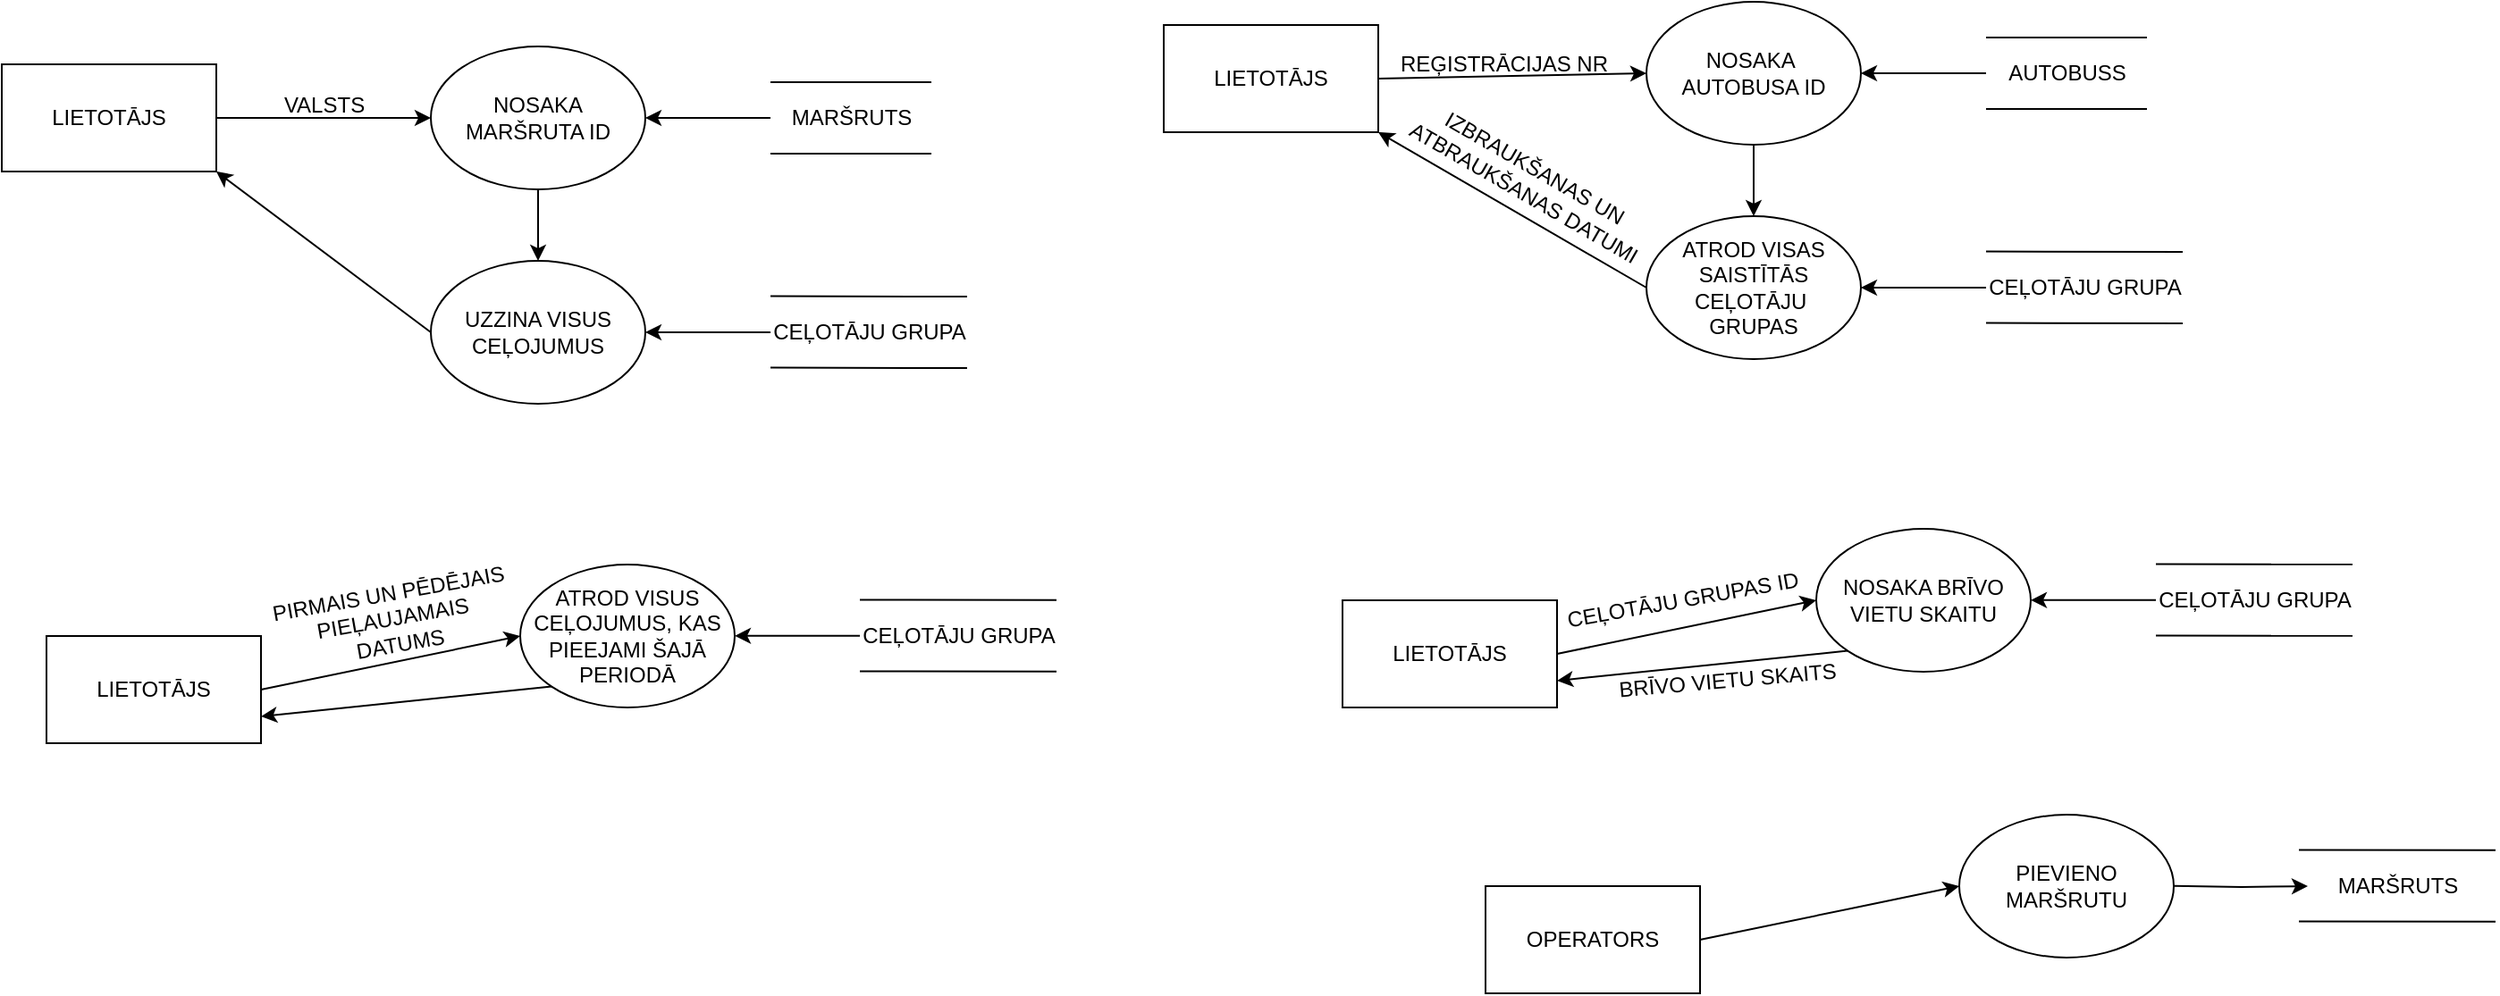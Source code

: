 <mxfile version="24.3.1" type="github">
  <diagram id="kgpKYQtTHZ0yAKxKKP6v" name="Page-1">
    <mxGraphModel dx="744" dy="393" grid="1" gridSize="10" guides="1" tooltips="1" connect="1" arrows="1" fold="1" page="1" pageScale="1" pageWidth="850" pageHeight="1100" math="0" shadow="0">
      <root>
        <mxCell id="0" />
        <mxCell id="1" parent="0" />
        <mxCell id="_P_tWsRWUz9dd7yuZsEV-2" value="LIETOTĀJS" style="rounded=0;whiteSpace=wrap;html=1;" vertex="1" parent="1">
          <mxGeometry x="100" y="240" width="120" height="60" as="geometry" />
        </mxCell>
        <mxCell id="_P_tWsRWUz9dd7yuZsEV-24" style="edgeStyle=orthogonalEdgeStyle;rounded=0;orthogonalLoop=1;jettySize=auto;html=1;exitX=0.5;exitY=1;exitDx=0;exitDy=0;entryX=0.5;entryY=0;entryDx=0;entryDy=0;" edge="1" parent="1" source="_P_tWsRWUz9dd7yuZsEV-3" target="_P_tWsRWUz9dd7yuZsEV-13">
          <mxGeometry relative="1" as="geometry" />
        </mxCell>
        <mxCell id="_P_tWsRWUz9dd7yuZsEV-3" value="NOSAKA MARŠRUTA ID" style="ellipse;whiteSpace=wrap;html=1;" vertex="1" parent="1">
          <mxGeometry x="340" y="230" width="120" height="80" as="geometry" />
        </mxCell>
        <mxCell id="_P_tWsRWUz9dd7yuZsEV-6" value="" style="endArrow=classic;html=1;rounded=0;entryX=0;entryY=0.5;entryDx=0;entryDy=0;" edge="1" parent="1" target="_P_tWsRWUz9dd7yuZsEV-3">
          <mxGeometry width="50" height="50" relative="1" as="geometry">
            <mxPoint x="220" y="270" as="sourcePoint" />
            <mxPoint x="270" y="220" as="targetPoint" />
          </mxGeometry>
        </mxCell>
        <mxCell id="_P_tWsRWUz9dd7yuZsEV-8" value="" style="endArrow=none;html=1;rounded=0;" edge="1" parent="1">
          <mxGeometry width="50" height="50" relative="1" as="geometry">
            <mxPoint x="530" y="250" as="sourcePoint" />
            <mxPoint x="620" y="250" as="targetPoint" />
          </mxGeometry>
        </mxCell>
        <mxCell id="_P_tWsRWUz9dd7yuZsEV-9" value="" style="endArrow=none;html=1;rounded=0;" edge="1" parent="1">
          <mxGeometry width="50" height="50" relative="1" as="geometry">
            <mxPoint x="530" y="290" as="sourcePoint" />
            <mxPoint x="620" y="290" as="targetPoint" />
          </mxGeometry>
        </mxCell>
        <mxCell id="_P_tWsRWUz9dd7yuZsEV-11" style="edgeStyle=orthogonalEdgeStyle;rounded=0;orthogonalLoop=1;jettySize=auto;html=1;entryX=1;entryY=0.5;entryDx=0;entryDy=0;" edge="1" parent="1" source="_P_tWsRWUz9dd7yuZsEV-10" target="_P_tWsRWUz9dd7yuZsEV-3">
          <mxGeometry relative="1" as="geometry" />
        </mxCell>
        <mxCell id="_P_tWsRWUz9dd7yuZsEV-10" value="MARŠRUTS" style="text;html=1;align=center;verticalAlign=middle;resizable=0;points=[];autosize=1;strokeColor=none;fillColor=none;" vertex="1" parent="1">
          <mxGeometry x="530" y="255" width="90" height="30" as="geometry" />
        </mxCell>
        <mxCell id="_P_tWsRWUz9dd7yuZsEV-12" value="VALSTS" style="text;html=1;align=center;verticalAlign=middle;resizable=0;points=[];autosize=1;strokeColor=none;fillColor=none;" vertex="1" parent="1">
          <mxGeometry x="245" y="248" width="70" height="30" as="geometry" />
        </mxCell>
        <mxCell id="_P_tWsRWUz9dd7yuZsEV-13" value="UZZINA VISUS CEĻOJUMUS" style="ellipse;whiteSpace=wrap;html=1;" vertex="1" parent="1">
          <mxGeometry x="340" y="350" width="120" height="80" as="geometry" />
        </mxCell>
        <mxCell id="_P_tWsRWUz9dd7yuZsEV-14" value="" style="endArrow=none;html=1;rounded=0;" edge="1" parent="1">
          <mxGeometry width="50" height="50" relative="1" as="geometry">
            <mxPoint x="530" y="369.8" as="sourcePoint" />
            <mxPoint x="640" y="370" as="targetPoint" />
          </mxGeometry>
        </mxCell>
        <mxCell id="_P_tWsRWUz9dd7yuZsEV-15" value="" style="endArrow=none;html=1;rounded=0;" edge="1" parent="1">
          <mxGeometry width="50" height="50" relative="1" as="geometry">
            <mxPoint x="530" y="409.8" as="sourcePoint" />
            <mxPoint x="640" y="410" as="targetPoint" />
          </mxGeometry>
        </mxCell>
        <mxCell id="_P_tWsRWUz9dd7yuZsEV-16" style="edgeStyle=orthogonalEdgeStyle;rounded=0;orthogonalLoop=1;jettySize=auto;html=1;entryX=1;entryY=0.5;entryDx=0;entryDy=0;exitX=0.077;exitY=0.5;exitDx=0;exitDy=0;exitPerimeter=0;" edge="1" parent="1" source="_P_tWsRWUz9dd7yuZsEV-17" target="_P_tWsRWUz9dd7yuZsEV-13">
          <mxGeometry relative="1" as="geometry">
            <mxPoint x="460" y="389.8" as="targetPoint" />
          </mxGeometry>
        </mxCell>
        <mxCell id="_P_tWsRWUz9dd7yuZsEV-17" value="CEĻOTĀJU GRUPA" style="text;html=1;align=center;verticalAlign=middle;resizable=0;points=[];autosize=1;strokeColor=none;fillColor=none;" vertex="1" parent="1">
          <mxGeometry x="520" y="375" width="130" height="30" as="geometry" />
        </mxCell>
        <mxCell id="_P_tWsRWUz9dd7yuZsEV-27" value="" style="endArrow=classic;html=1;rounded=0;entryX=1;entryY=1;entryDx=0;entryDy=0;exitX=0;exitY=0.5;exitDx=0;exitDy=0;" edge="1" parent="1" source="_P_tWsRWUz9dd7yuZsEV-13" target="_P_tWsRWUz9dd7yuZsEV-2">
          <mxGeometry width="50" height="50" relative="1" as="geometry">
            <mxPoint x="350" y="370" as="sourcePoint" />
            <mxPoint x="440" y="340" as="targetPoint" />
          </mxGeometry>
        </mxCell>
        <mxCell id="_P_tWsRWUz9dd7yuZsEV-28" value="LIETOTĀJS" style="rounded=0;whiteSpace=wrap;html=1;" vertex="1" parent="1">
          <mxGeometry x="125" y="560" width="120" height="60" as="geometry" />
        </mxCell>
        <mxCell id="_P_tWsRWUz9dd7yuZsEV-30" value="ATROD VISUS CEĻOJUMUS, KAS PIEEJAMI ŠAJĀ PERIODĀ" style="ellipse;whiteSpace=wrap;html=1;" vertex="1" parent="1">
          <mxGeometry x="390" y="520" width="120" height="80" as="geometry" />
        </mxCell>
        <mxCell id="_P_tWsRWUz9dd7yuZsEV-31" value="" style="endArrow=classic;html=1;rounded=0;entryX=0;entryY=0.5;entryDx=0;entryDy=0;exitX=1;exitY=0.5;exitDx=0;exitDy=0;" edge="1" parent="1" target="_P_tWsRWUz9dd7yuZsEV-30" source="_P_tWsRWUz9dd7yuZsEV-28">
          <mxGeometry width="50" height="50" relative="1" as="geometry">
            <mxPoint x="270" y="530" as="sourcePoint" />
            <mxPoint x="320" y="480" as="targetPoint" />
          </mxGeometry>
        </mxCell>
        <mxCell id="_P_tWsRWUz9dd7yuZsEV-36" value="PIRMAIS UN PĒDĒJAIS&amp;nbsp;&lt;div&gt;PIEĻAUJAMAIS&amp;nbsp;&lt;/div&gt;&lt;div&gt;DATUMS&lt;/div&gt;" style="text;html=1;align=center;verticalAlign=middle;resizable=0;points=[];autosize=1;strokeColor=none;fillColor=none;rotation=-10;" vertex="1" parent="1">
          <mxGeometry x="240" y="520" width="160" height="60" as="geometry" />
        </mxCell>
        <mxCell id="_P_tWsRWUz9dd7yuZsEV-38" value="" style="endArrow=none;html=1;rounded=0;" edge="1" parent="1">
          <mxGeometry width="50" height="50" relative="1" as="geometry">
            <mxPoint x="580" y="539.71" as="sourcePoint" />
            <mxPoint x="690" y="539.91" as="targetPoint" />
          </mxGeometry>
        </mxCell>
        <mxCell id="_P_tWsRWUz9dd7yuZsEV-39" value="" style="endArrow=none;html=1;rounded=0;" edge="1" parent="1">
          <mxGeometry width="50" height="50" relative="1" as="geometry">
            <mxPoint x="580" y="579.71" as="sourcePoint" />
            <mxPoint x="690" y="579.91" as="targetPoint" />
          </mxGeometry>
        </mxCell>
        <mxCell id="_P_tWsRWUz9dd7yuZsEV-40" style="edgeStyle=orthogonalEdgeStyle;rounded=0;orthogonalLoop=1;jettySize=auto;html=1;entryX=1;entryY=0.5;entryDx=0;entryDy=0;exitX=0.077;exitY=0.5;exitDx=0;exitDy=0;exitPerimeter=0;" edge="1" parent="1" source="_P_tWsRWUz9dd7yuZsEV-41">
          <mxGeometry relative="1" as="geometry">
            <mxPoint x="510" y="559.91" as="targetPoint" />
          </mxGeometry>
        </mxCell>
        <mxCell id="_P_tWsRWUz9dd7yuZsEV-41" value="CEĻOTĀJU GRUPA" style="text;html=1;align=center;verticalAlign=middle;resizable=0;points=[];autosize=1;strokeColor=none;fillColor=none;" vertex="1" parent="1">
          <mxGeometry x="570" y="544.91" width="130" height="30" as="geometry" />
        </mxCell>
        <mxCell id="_P_tWsRWUz9dd7yuZsEV-42" value="" style="endArrow=classic;html=1;rounded=0;entryX=1;entryY=0.75;entryDx=0;entryDy=0;exitX=0;exitY=1;exitDx=0;exitDy=0;" edge="1" parent="1" source="_P_tWsRWUz9dd7yuZsEV-30" target="_P_tWsRWUz9dd7yuZsEV-28">
          <mxGeometry width="50" height="50" relative="1" as="geometry">
            <mxPoint x="390" y="650" as="sourcePoint" />
            <mxPoint x="490" y="600" as="targetPoint" />
          </mxGeometry>
        </mxCell>
        <mxCell id="_P_tWsRWUz9dd7yuZsEV-44" value="LIETOTĀJS" style="rounded=0;whiteSpace=wrap;html=1;" vertex="1" parent="1">
          <mxGeometry x="750" y="218" width="120" height="60" as="geometry" />
        </mxCell>
        <mxCell id="_P_tWsRWUz9dd7yuZsEV-45" style="edgeStyle=orthogonalEdgeStyle;rounded=0;orthogonalLoop=1;jettySize=auto;html=1;exitX=0.5;exitY=1;exitDx=0;exitDy=0;entryX=0.5;entryY=0;entryDx=0;entryDy=0;" edge="1" parent="1" source="_P_tWsRWUz9dd7yuZsEV-46" target="_P_tWsRWUz9dd7yuZsEV-53">
          <mxGeometry relative="1" as="geometry" />
        </mxCell>
        <mxCell id="_P_tWsRWUz9dd7yuZsEV-46" value="NOSAKA&amp;nbsp;&lt;div&gt;AUTOBUSA ID&lt;/div&gt;" style="ellipse;whiteSpace=wrap;html=1;" vertex="1" parent="1">
          <mxGeometry x="1020" y="205" width="120" height="80" as="geometry" />
        </mxCell>
        <mxCell id="_P_tWsRWUz9dd7yuZsEV-47" value="" style="endArrow=classic;html=1;rounded=0;entryX=0;entryY=0.5;entryDx=0;entryDy=0;exitX=1;exitY=0.5;exitDx=0;exitDy=0;" edge="1" parent="1" target="_P_tWsRWUz9dd7yuZsEV-46" source="_P_tWsRWUz9dd7yuZsEV-44">
          <mxGeometry width="50" height="50" relative="1" as="geometry">
            <mxPoint x="900" y="245" as="sourcePoint" />
            <mxPoint x="950" y="195" as="targetPoint" />
          </mxGeometry>
        </mxCell>
        <mxCell id="_P_tWsRWUz9dd7yuZsEV-48" value="" style="endArrow=none;html=1;rounded=0;" edge="1" parent="1">
          <mxGeometry width="50" height="50" relative="1" as="geometry">
            <mxPoint x="1210" y="225" as="sourcePoint" />
            <mxPoint x="1300" y="225" as="targetPoint" />
          </mxGeometry>
        </mxCell>
        <mxCell id="_P_tWsRWUz9dd7yuZsEV-49" value="" style="endArrow=none;html=1;rounded=0;" edge="1" parent="1">
          <mxGeometry width="50" height="50" relative="1" as="geometry">
            <mxPoint x="1210" y="265" as="sourcePoint" />
            <mxPoint x="1300" y="265" as="targetPoint" />
          </mxGeometry>
        </mxCell>
        <mxCell id="_P_tWsRWUz9dd7yuZsEV-50" style="edgeStyle=orthogonalEdgeStyle;rounded=0;orthogonalLoop=1;jettySize=auto;html=1;entryX=1;entryY=0.5;entryDx=0;entryDy=0;" edge="1" parent="1" source="_P_tWsRWUz9dd7yuZsEV-51" target="_P_tWsRWUz9dd7yuZsEV-46">
          <mxGeometry relative="1" as="geometry" />
        </mxCell>
        <mxCell id="_P_tWsRWUz9dd7yuZsEV-51" value="AUTOBUSS" style="text;html=1;align=center;verticalAlign=middle;resizable=0;points=[];autosize=1;strokeColor=none;fillColor=none;" vertex="1" parent="1">
          <mxGeometry x="1210" y="230" width="90" height="30" as="geometry" />
        </mxCell>
        <mxCell id="_P_tWsRWUz9dd7yuZsEV-52" value="REĢISTRĀCIJAS NR" style="text;html=1;align=center;verticalAlign=middle;resizable=0;points=[];autosize=1;strokeColor=none;fillColor=none;" vertex="1" parent="1">
          <mxGeometry x="870" y="225" width="140" height="30" as="geometry" />
        </mxCell>
        <mxCell id="_P_tWsRWUz9dd7yuZsEV-53" value="ATROD VISAS SAISTĪTĀS CEĻOTĀJU&amp;nbsp;&lt;div&gt;GRUPAS&lt;/div&gt;" style="ellipse;whiteSpace=wrap;html=1;" vertex="1" parent="1">
          <mxGeometry x="1020" y="325" width="120" height="80" as="geometry" />
        </mxCell>
        <mxCell id="_P_tWsRWUz9dd7yuZsEV-54" value="" style="endArrow=none;html=1;rounded=0;" edge="1" parent="1">
          <mxGeometry width="50" height="50" relative="1" as="geometry">
            <mxPoint x="1210" y="344.8" as="sourcePoint" />
            <mxPoint x="1320" y="345" as="targetPoint" />
          </mxGeometry>
        </mxCell>
        <mxCell id="_P_tWsRWUz9dd7yuZsEV-55" value="" style="endArrow=none;html=1;rounded=0;" edge="1" parent="1">
          <mxGeometry width="50" height="50" relative="1" as="geometry">
            <mxPoint x="1210" y="384.8" as="sourcePoint" />
            <mxPoint x="1320" y="385" as="targetPoint" />
          </mxGeometry>
        </mxCell>
        <mxCell id="_P_tWsRWUz9dd7yuZsEV-56" style="edgeStyle=orthogonalEdgeStyle;rounded=0;orthogonalLoop=1;jettySize=auto;html=1;entryX=1;entryY=0.5;entryDx=0;entryDy=0;exitX=0.077;exitY=0.5;exitDx=0;exitDy=0;exitPerimeter=0;" edge="1" parent="1" source="_P_tWsRWUz9dd7yuZsEV-57" target="_P_tWsRWUz9dd7yuZsEV-53">
          <mxGeometry relative="1" as="geometry">
            <mxPoint x="1140" y="364.8" as="targetPoint" />
          </mxGeometry>
        </mxCell>
        <mxCell id="_P_tWsRWUz9dd7yuZsEV-57" value="CEĻOTĀJU GRUPA" style="text;html=1;align=center;verticalAlign=middle;resizable=0;points=[];autosize=1;strokeColor=none;fillColor=none;" vertex="1" parent="1">
          <mxGeometry x="1200" y="350" width="130" height="30" as="geometry" />
        </mxCell>
        <mxCell id="_P_tWsRWUz9dd7yuZsEV-58" value="" style="endArrow=classic;html=1;rounded=0;entryX=1;entryY=1;entryDx=0;entryDy=0;exitX=0;exitY=0.5;exitDx=0;exitDy=0;" edge="1" parent="1" source="_P_tWsRWUz9dd7yuZsEV-53" target="_P_tWsRWUz9dd7yuZsEV-44">
          <mxGeometry width="50" height="50" relative="1" as="geometry">
            <mxPoint x="1030" y="345" as="sourcePoint" />
            <mxPoint x="1120" y="315" as="targetPoint" />
          </mxGeometry>
        </mxCell>
        <mxCell id="_P_tWsRWUz9dd7yuZsEV-59" value="IZBRAUKŠANAS UN&amp;nbsp;&lt;div&gt;ATBRAUKŠANAS DATUMI&lt;/div&gt;" style="text;html=1;align=center;verticalAlign=middle;resizable=0;points=[];autosize=1;strokeColor=none;fillColor=none;rotation=30;" vertex="1" parent="1">
          <mxGeometry x="870" y="285" width="170" height="40" as="geometry" />
        </mxCell>
        <mxCell id="_P_tWsRWUz9dd7yuZsEV-60" value="LIETOTĀJS" style="rounded=0;whiteSpace=wrap;html=1;" vertex="1" parent="1">
          <mxGeometry x="850" y="540" width="120" height="60" as="geometry" />
        </mxCell>
        <mxCell id="_P_tWsRWUz9dd7yuZsEV-61" value="NOSAKA BRĪVO VIETU SKAITU" style="ellipse;whiteSpace=wrap;html=1;" vertex="1" parent="1">
          <mxGeometry x="1115" y="500" width="120" height="80" as="geometry" />
        </mxCell>
        <mxCell id="_P_tWsRWUz9dd7yuZsEV-62" value="" style="endArrow=classic;html=1;rounded=0;entryX=0;entryY=0.5;entryDx=0;entryDy=0;exitX=1;exitY=0.5;exitDx=0;exitDy=0;" edge="1" parent="1" source="_P_tWsRWUz9dd7yuZsEV-60" target="_P_tWsRWUz9dd7yuZsEV-61">
          <mxGeometry width="50" height="50" relative="1" as="geometry">
            <mxPoint x="995" y="510" as="sourcePoint" />
            <mxPoint x="1045" y="460" as="targetPoint" />
          </mxGeometry>
        </mxCell>
        <mxCell id="_P_tWsRWUz9dd7yuZsEV-63" value="CEĻOTĀJU GRUPAS ID" style="text;html=1;align=center;verticalAlign=middle;resizable=0;points=[];autosize=1;strokeColor=none;fillColor=none;rotation=-10;" vertex="1" parent="1">
          <mxGeometry x="965" y="524.91" width="150" height="30" as="geometry" />
        </mxCell>
        <mxCell id="_P_tWsRWUz9dd7yuZsEV-64" value="" style="endArrow=none;html=1;rounded=0;" edge="1" parent="1">
          <mxGeometry width="50" height="50" relative="1" as="geometry">
            <mxPoint x="1305" y="519.71" as="sourcePoint" />
            <mxPoint x="1415" y="519.91" as="targetPoint" />
          </mxGeometry>
        </mxCell>
        <mxCell id="_P_tWsRWUz9dd7yuZsEV-65" value="" style="endArrow=none;html=1;rounded=0;" edge="1" parent="1">
          <mxGeometry width="50" height="50" relative="1" as="geometry">
            <mxPoint x="1305" y="559.71" as="sourcePoint" />
            <mxPoint x="1415" y="559.91" as="targetPoint" />
          </mxGeometry>
        </mxCell>
        <mxCell id="_P_tWsRWUz9dd7yuZsEV-66" style="edgeStyle=orthogonalEdgeStyle;rounded=0;orthogonalLoop=1;jettySize=auto;html=1;entryX=1;entryY=0.5;entryDx=0;entryDy=0;exitX=0.077;exitY=0.5;exitDx=0;exitDy=0;exitPerimeter=0;" edge="1" parent="1" source="_P_tWsRWUz9dd7yuZsEV-67">
          <mxGeometry relative="1" as="geometry">
            <mxPoint x="1235" y="539.91" as="targetPoint" />
          </mxGeometry>
        </mxCell>
        <mxCell id="_P_tWsRWUz9dd7yuZsEV-67" value="CEĻOTĀJU GRUPA" style="text;html=1;align=center;verticalAlign=middle;resizable=0;points=[];autosize=1;strokeColor=none;fillColor=none;" vertex="1" parent="1">
          <mxGeometry x="1295" y="524.91" width="130" height="30" as="geometry" />
        </mxCell>
        <mxCell id="_P_tWsRWUz9dd7yuZsEV-68" value="" style="endArrow=classic;html=1;rounded=0;entryX=1;entryY=0.75;entryDx=0;entryDy=0;exitX=0;exitY=1;exitDx=0;exitDy=0;" edge="1" parent="1" source="_P_tWsRWUz9dd7yuZsEV-61" target="_P_tWsRWUz9dd7yuZsEV-60">
          <mxGeometry width="50" height="50" relative="1" as="geometry">
            <mxPoint x="1115" y="630" as="sourcePoint" />
            <mxPoint x="1215" y="580" as="targetPoint" />
          </mxGeometry>
        </mxCell>
        <mxCell id="_P_tWsRWUz9dd7yuZsEV-69" value="BRĪVO VIETU SKAITS" style="text;html=1;align=center;verticalAlign=middle;resizable=0;points=[];autosize=1;strokeColor=none;fillColor=none;rotation=-5;" vertex="1" parent="1">
          <mxGeometry x="990" y="570" width="150" height="30" as="geometry" />
        </mxCell>
        <mxCell id="_P_tWsRWUz9dd7yuZsEV-70" value="OPERATORS" style="rounded=0;whiteSpace=wrap;html=1;" vertex="1" parent="1">
          <mxGeometry x="930" y="700" width="120" height="60" as="geometry" />
        </mxCell>
        <mxCell id="_P_tWsRWUz9dd7yuZsEV-71" value="PIEVIENO MARŠRUTU" style="ellipse;whiteSpace=wrap;html=1;" vertex="1" parent="1">
          <mxGeometry x="1195" y="660" width="120" height="80" as="geometry" />
        </mxCell>
        <mxCell id="_P_tWsRWUz9dd7yuZsEV-72" value="" style="endArrow=classic;html=1;rounded=0;entryX=0;entryY=0.5;entryDx=0;entryDy=0;exitX=1;exitY=0.5;exitDx=0;exitDy=0;" edge="1" parent="1" source="_P_tWsRWUz9dd7yuZsEV-70" target="_P_tWsRWUz9dd7yuZsEV-71">
          <mxGeometry width="50" height="50" relative="1" as="geometry">
            <mxPoint x="1075" y="670" as="sourcePoint" />
            <mxPoint x="1125" y="620" as="targetPoint" />
          </mxGeometry>
        </mxCell>
        <mxCell id="_P_tWsRWUz9dd7yuZsEV-74" value="" style="endArrow=none;html=1;rounded=0;" edge="1" parent="1">
          <mxGeometry width="50" height="50" relative="1" as="geometry">
            <mxPoint x="1385" y="679.71" as="sourcePoint" />
            <mxPoint x="1495" y="679.91" as="targetPoint" />
          </mxGeometry>
        </mxCell>
        <mxCell id="_P_tWsRWUz9dd7yuZsEV-75" value="" style="endArrow=none;html=1;rounded=0;" edge="1" parent="1">
          <mxGeometry width="50" height="50" relative="1" as="geometry">
            <mxPoint x="1385" y="719.71" as="sourcePoint" />
            <mxPoint x="1495" y="719.91" as="targetPoint" />
          </mxGeometry>
        </mxCell>
        <mxCell id="_P_tWsRWUz9dd7yuZsEV-76" style="edgeStyle=orthogonalEdgeStyle;rounded=0;orthogonalLoop=1;jettySize=auto;html=1;entryX=1;entryY=0.5;entryDx=0;entryDy=0;startArrow=classic;startFill=1;endArrow=none;endFill=0;" edge="1" parent="1">
          <mxGeometry relative="1" as="geometry">
            <mxPoint x="1315" y="699.91" as="targetPoint" />
            <mxPoint x="1390" y="700" as="sourcePoint" />
          </mxGeometry>
        </mxCell>
        <mxCell id="_P_tWsRWUz9dd7yuZsEV-77" value="MARŠRUTS" style="text;html=1;align=center;verticalAlign=middle;resizable=0;points=[];autosize=1;strokeColor=none;fillColor=none;" vertex="1" parent="1">
          <mxGeometry x="1395" y="684.91" width="90" height="30" as="geometry" />
        </mxCell>
      </root>
    </mxGraphModel>
  </diagram>
</mxfile>
